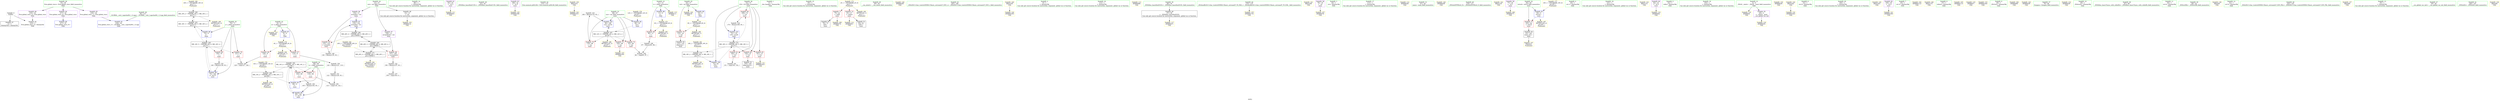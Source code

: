 digraph "SVFG" {
	label="SVFG";

	Node0x558b2be58e60 [shape=record,color=grey,label="{NodeID: 0\nNullPtr}"];
	Node0x558b2be58e60 -> Node0x558b2be6f630[style=solid];
	Node0x558b2be58e60 -> Node0x558b2be72cf0[style=solid];
	Node0x558b2be7ffc0 [shape=record,color=yellow,style=double,label="{NodeID: 180\n16V_1 = ENCHI(MR_16V_0)\npts\{71 \}\nFun[main]}"];
	Node0x558b2be7ffc0 -> Node0x558b2be7db60[style=dashed];
	Node0x558b2be6f7d0 [shape=record,color=blue,label="{NodeID: 97\n134\<--136\narrayidx\<--inc\nmain\n}"];
	Node0x558b2be6f7d0 -> Node0x558b2be7cc60[style=dashed];
	Node0x558b2be6d810 [shape=record,color=green,label="{NodeID: 14\n86\<--1\n\<--dummyObj\nCan only get source location for instruction, argument, global var or function.}"];
	Node0x558b2be744c0 [shape=record,color=yellow,style=double,label="{NodeID: 111\nAPARM(83)\nCS[]}"];
	Node0x558b2be6e420 [shape=record,color=green,label="{NodeID: 28\n43\<--44\n_ZNSt8ios_base4InitC1Ev\<--_ZNSt8ios_base4InitC1Ev_field_insensitive\n}"];
	Node0x558b2be75020 [shape=record,color=yellow,style=double,label="{NodeID: 125\nAPARM(108)\nCS[]}"];
	Node0x558b2be6f130 [shape=record,color=green,label="{NodeID: 42\n114\<--115\nllvm.memset.p0i8.i64\<--llvm.memset.p0i8.i64_field_insensitive\n}"];
	Node0x558b2be75ac0 [shape=record,color=yellow,style=double,label="{NodeID: 139\nARet(101)\nCS[]}"];
	Node0x558b2be75ac0 -> Node0x558b2be74db0[style=solid];
	Node0x558b2be70e30 [shape=record,color=purple,label="{NodeID: 56\n134\<--13\narrayidx\<--cnt\nmain\n}"];
	Node0x558b2be70e30 -> Node0x558b2be72650[style=solid];
	Node0x558b2be70e30 -> Node0x558b2be6f7d0[style=solid];
	Node0x558b2be76fb0 [shape=record,color=grey,label="{NodeID: 153\n180 = Binary(179, 93, )\n}"];
	Node0x558b2be76fb0 -> Node0x558b2be6fbe0[style=solid];
	Node0x558b2be71a20 [shape=record,color=red,label="{NodeID: 70\n132\<--16\n\<--val\nmain\n}"];
	Node0x558b2be71a20 -> Node0x558b2be70af0[style=solid];
	Node0x558b2be7d160 [shape=record,color=black,label="{NodeID: 167\nMR_12V_3 = PHI(MR_12V_4, MR_12V_2, )\npts\{67 \}\n}"];
	Node0x558b2be7d160 -> Node0x558b2be71d60[style=dashed];
	Node0x558b2be7d160 -> Node0x558b2be71e30[style=dashed];
	Node0x558b2be7d160 -> Node0x558b2be71f00[style=dashed];
	Node0x558b2be7d160 -> Node0x558b2be6fbe0[style=dashed];
	Node0x558b2be7d160 -> Node0x558b2be81100[style=dashed];
	Node0x558b2be72580 [shape=record,color=red,label="{NodeID: 84\n169\<--72\n\<--i19\nmain\n}"];
	Node0x558b2be72580 -> Node0x558b2be77130[style=solid];
	Node0x558b2be59670 [shape=record,color=green,label="{NodeID: 1\n7\<--1\n__dso_handle\<--dummyObj\nGlob }"];
	Node0x558b2be800a0 [shape=record,color=yellow,style=double,label="{NodeID: 181\n18V_1 = ENCHI(MR_18V_0)\npts\{73 \}\nFun[main]}"];
	Node0x558b2be800a0 -> Node0x558b2be7e060[style=dashed];
	Node0x558b2be6f8a0 [shape=record,color=blue,label="{NodeID: 98\n70\<--140\nj\<--inc15\nmain\n}"];
	Node0x558b2be6f8a0 -> Node0x558b2be7c760[style=dashed];
	Node0x558b2be6d8a0 [shape=record,color=green,label="{NodeID: 15\n93\<--1\n\<--dummyObj\nCan only get source location for instruction, argument, global var or function.}"];
	Node0x558b2be74590 [shape=record,color=yellow,style=double,label="{NodeID: 112\nAPARM(81)\nCS[]}"];
	Node0x558b2be6e520 [shape=record,color=green,label="{NodeID: 29\n49\<--50\n__cxa_atexit\<--__cxa_atexit_field_insensitive\n}"];
	Node0x558b2be750f0 [shape=record,color=yellow,style=double,label="{NodeID: 126\nAPARM(28)\nCS[]}"];
	Node0x558b2be6f230 [shape=record,color=green,label="{NodeID: 43\n165\<--166\n_ZStlsISt11char_traitsIcEERSt13basic_ostreamIcT_ES5_c\<--_ZStlsISt11char_traitsIcEERSt13basic_ostreamIcT_ES5_c_field_insensitive\n}"];
	Node0x558b2be75b50 [shape=record,color=yellow,style=double,label="{NodeID: 140\nARet(105)\nCS[]}"];
	Node0x558b2be75b50 -> Node0x558b2be74f50[style=solid];
	Node0x558b2be70f00 [shape=record,color=purple,label="{NodeID: 57\n156\<--13\narrayidx24\<--cnt\nmain\n}"];
	Node0x558b2be70f00 -> Node0x558b2be72720[style=solid];
	Node0x558b2be77130 [shape=record,color=grey,label="{NodeID: 154\n170 = Binary(169, 93, )\n}"];
	Node0x558b2be77130 -> Node0x558b2be6fb10[style=solid];
	Node0x558b2be71af0 [shape=record,color=red,label="{NodeID: 71\n75\<--22\n\<--stdin\nmain\n}"];
	Node0x558b2be71af0 -> Node0x558b2be70950[style=solid];
	Node0x558b2be71af0 -> Node0x558b2be74320[style=solid];
	Node0x558b2be7d660 [shape=record,color=black,label="{NodeID: 168\nMR_14V_2 = PHI(MR_14V_4, MR_14V_1, )\npts\{69 \}\n}"];
	Node0x558b2be7d660 -> Node0x558b2be72f90[style=dashed];
	Node0x558b2be7d660 -> Node0x558b2be811e0[style=dashed];
	Node0x558b2be72650 [shape=record,color=red,label="{NodeID: 85\n135\<--134\n\<--arrayidx\nmain\n}"];
	Node0x558b2be72650 -> Node0x558b2be702a0[style=solid];
	Node0x558b2be57f70 [shape=record,color=green,label="{NodeID: 2\n9\<--1\n\<--dummyObj\nCan only get source location for instruction, argument, global var or function.}"];
	Node0x558b2be80180 [shape=record,color=yellow,style=double,label="{NodeID: 182\n20V_1 = ENCHI(MR_20V_0)\npts\{150000 \}\nFun[main]}"];
	Node0x558b2be80180 -> Node0x558b2be7e560[style=dashed];
	Node0x558b2be6f970 [shape=record,color=blue,label="{NodeID: 99\n68\<--145\ni\<--inc17\nmain\n}"];
	Node0x558b2be6f970 -> Node0x558b2be7b860[style=dashed];
	Node0x558b2be6d930 [shape=record,color=green,label="{NodeID: 16\n112\<--1\n\<--dummyObj\nCan only get source location for instruction, argument, global var or function.}"];
	Node0x558b2be74660 [shape=record,color=yellow,style=double,label="{NodeID: 113\nAPARM(86)\nCS[]}"];
	Node0x558b2be6e620 [shape=record,color=green,label="{NodeID: 30\n48\<--54\n_ZNSt8ios_base4InitD1Ev\<--_ZNSt8ios_base4InitD1Ev_field_insensitive\n}"];
	Node0x558b2be6e620 -> Node0x558b2be70850[style=solid];
	Node0x558b2be751c0 [shape=record,color=yellow,style=double,label="{NodeID: 127\nAPARM(8)\nCS[]}"];
	Node0x558b2be6f330 [shape=record,color=green,label="{NodeID: 44\n174\<--175\n_ZSt4endlIcSt11char_traitsIcEERSt13basic_ostreamIT_T0_ES6_\<--_ZSt4endlIcSt11char_traitsIcEERSt13basic_ostreamIT_T0_ES6__field_insensitive\n}"];
	Node0x558b2be6f330 -> Node0x558b2be75840[style=solid];
	Node0x558b2be75be0 [shape=record,color=yellow,style=double,label="{NodeID: 141\nARet(109)\nCS[]}"];
	Node0x558b2be70fd0 [shape=record,color=purple,label="{NodeID: 58\n76\<--18\n\<--.str\nmain\n}"];
	Node0x558b2be70fd0 -> Node0x558b2be74180[style=solid];
	Node0x558b2be772b0 [shape=record,color=grey,label="{NodeID: 155\n140 = Binary(139, 93, )\n}"];
	Node0x558b2be772b0 -> Node0x558b2be6f8a0[style=solid];
	Node0x558b2be71bc0 [shape=record,color=red,label="{NodeID: 72\n81\<--27\n\<--stdout\nmain\n}"];
	Node0x558b2be71bc0 -> Node0x558b2be70a20[style=solid];
	Node0x558b2be71bc0 -> Node0x558b2be74590[style=solid];
	Node0x558b2be7db60 [shape=record,color=black,label="{NodeID: 169\nMR_16V_2 = PHI(MR_16V_3, MR_16V_1, )\npts\{71 \}\n}"];
	Node0x558b2be7db60 -> Node0x558b2be7bd60[style=dashed];
	Node0x558b2be7db60 -> Node0x558b2be812c0[style=dashed];
	Node0x558b2be72720 [shape=record,color=red,label="{NodeID: 86\n157\<--156\n\<--arrayidx24\nmain\n}"];
	Node0x558b2be72720 -> Node0x558b2be76e30[style=solid];
	Node0x558b2be6d290 [shape=record,color=green,label="{NodeID: 3\n18\<--1\n.str\<--dummyObj\nGlob }"];
	Node0x558b2be80260 [shape=record,color=yellow,style=double,label="{NodeID: 183\nRETMU(2V_1)\npts\{1 \}\nFun[main]}"];
	Node0x558b2be6fa40 [shape=record,color=blue,label="{NodeID: 100\n72\<--93\ni19\<--\nmain\n}"];
	Node0x558b2be6fa40 -> Node0x558b2be7ea60[style=dashed];
	Node0x558b2be6d9c0 [shape=record,color=green,label="{NodeID: 17\n113\<--1\n\<--dummyObj\nCan only get source location for instruction, argument, global var or function.}"];
	Node0x558b2be74730 [shape=record,color=yellow,style=double,label="{NodeID: 114\nAPARM(28)\nCS[]}"];
	Node0x558b2be6e720 [shape=record,color=green,label="{NodeID: 31\n61\<--62\nmain\<--main_field_insensitive\n}"];
	Node0x558b2be75290 [shape=record,color=yellow,style=double,label="{NodeID: 128\nAPARM(28)\nCS[]}"];
	Node0x558b2be6f430 [shape=record,color=green,label="{NodeID: 45\n176\<--177\n_ZNSolsEPFRSoS_E\<--_ZNSolsEPFRSoS_E_field_insensitive\n}"];
	Node0x558b2be75c70 [shape=record,color=yellow,style=double,label="{NodeID: 142\nARet(110)\nCS[]}"];
	Node0x558b2be710a0 [shape=record,color=purple,label="{NodeID: 59\n77\<--20\n\<--.str.1\nmain\n}"];
	Node0x558b2be710a0 -> Node0x558b2be74250[style=solid];
	Node0x558b2be77430 [shape=record,color=grey,label="{NodeID: 156\n145 = Binary(144, 93, )\n}"];
	Node0x558b2be77430 -> Node0x558b2be6f970[style=solid];
	Node0x558b2be71c90 [shape=record,color=red,label="{NodeID: 73\n183\<--64\n\<--retval\nmain\n}"];
	Node0x558b2be71c90 -> Node0x558b2be70c90[style=solid];
	Node0x558b2be7e060 [shape=record,color=black,label="{NodeID: 170\nMR_18V_2 = PHI(MR_18V_4, MR_18V_1, )\npts\{73 \}\n}"];
	Node0x558b2be7e060 -> Node0x558b2be6fa40[style=dashed];
	Node0x558b2be7e060 -> Node0x558b2be813a0[style=dashed];
	Node0x558b2be727f0 [shape=record,color=blue,label="{NodeID: 87\n8\<--9\nn\<--\nGlob }"];
	Node0x558b2be727f0 -> Node0x558b2be7fa80[style=dashed];
	Node0x558b2be59b70 [shape=record,color=green,label="{NodeID: 4\n20\<--1\n.str.1\<--dummyObj\nGlob }"];
	Node0x558b2be80d80 [shape=record,color=yellow,style=double,label="{NodeID: 184\nRETMU(4V_1)\npts\{10 \}\nFun[main]}"];
	Node0x558b2be6fb10 [shape=record,color=blue,label="{NodeID: 101\n72\<--170\ni19\<--inc28\nmain\n}"];
	Node0x558b2be6fb10 -> Node0x558b2be7ea60[style=dashed];
	Node0x558b2be6da50 [shape=record,color=green,label="{NodeID: 18\n121\<--1\n\<--dummyObj\nCan only get source location for instruction, argument, global var or function.}"];
	Node0x558b2be74800 [shape=record,color=yellow,style=double,label="{NodeID: 115\nAPARM(11)\nCS[]}"];
	Node0x558b2be6e820 [shape=record,color=green,label="{NodeID: 32\n64\<--65\nretval\<--retval_field_insensitive\nmain\n}"];
	Node0x558b2be6e820 -> Node0x558b2be71c90[style=solid];
	Node0x558b2be6e820 -> Node0x558b2be72df0[style=solid];
	Node0x558b2be75360 [shape=record,color=yellow,style=double,label="{NodeID: 129\nAPARM(16)\nCS[]}"];
	Node0x558b2be6f530 [shape=record,color=green,label="{NodeID: 46\n36\<--213\n_GLOBAL__sub_I_ngochai94_1_0.cpp\<--_GLOBAL__sub_I_ngochai94_1_0.cpp_field_insensitive\n}"];
	Node0x558b2be6f530 -> Node0x558b2be72bf0[style=solid];
	Node0x558b2be75d00 [shape=record,color=yellow,style=double,label="{NodeID: 143\nARet(131)\nCS[]}"];
	Node0x558b2be71170 [shape=record,color=purple,label="{NodeID: 60\n82\<--23\n\<--.str.2\nmain\n}"];
	Node0x558b2be71170 -> Node0x558b2be743f0[style=solid];
	Node0x558b2be775b0 [shape=record,color=grey,label="{NodeID: 157\n159 = cmp(158, 9, )\n}"];
	Node0x558b2be71d60 [shape=record,color=red,label="{NodeID: 74\n95\<--66\n\<--cas\nmain\n}"];
	Node0x558b2be71d60 -> Node0x558b2be77730[style=solid];
	Node0x558b2be7e560 [shape=record,color=black,label="{NodeID: 171\nMR_20V_2 = PHI(MR_20V_3, MR_20V_1, )\npts\{150000 \}\n}"];
	Node0x558b2be7e560 -> Node0x558b2be7c260[style=dashed];
	Node0x558b2be7e560 -> Node0x558b2be73060[style=dashed];
	Node0x558b2be728f0 [shape=record,color=blue,label="{NodeID: 88\n11\<--9\nt\<--\nGlob }"];
	Node0x558b2be728f0 -> Node0x558b2be7fb60[style=dashed];
	Node0x558b2be59100 [shape=record,color=green,label="{NodeID: 5\n22\<--1\nstdin\<--dummyObj\nGlob }"];
	Node0x558b2be80e60 [shape=record,color=yellow,style=double,label="{NodeID: 185\nRETMU(6V_1)\npts\{12 \}\nFun[main]}"];
	Node0x558b2be6fbe0 [shape=record,color=blue,label="{NodeID: 102\n66\<--180\ncas\<--inc32\nmain\n}"];
	Node0x558b2be6fbe0 -> Node0x558b2be7d160[style=dashed];
	Node0x558b2be6db20 [shape=record,color=green,label="{NodeID: 19\n152\<--1\n\<--dummyObj\nCan only get source location for instruction, argument, global var or function.}"];
	Node0x558b2be748d0 [shape=record,color=yellow,style=double,label="{NodeID: 116\nAPARM(4)\nCS[]}"];
	Node0x558b2be6e8f0 [shape=record,color=green,label="{NodeID: 33\n66\<--67\ncas\<--cas_field_insensitive\nmain\n}"];
	Node0x558b2be6e8f0 -> Node0x558b2be71d60[style=solid];
	Node0x558b2be6e8f0 -> Node0x558b2be71e30[style=solid];
	Node0x558b2be6e8f0 -> Node0x558b2be71f00[style=solid];
	Node0x558b2be6e8f0 -> Node0x558b2be72ec0[style=solid];
	Node0x558b2be6e8f0 -> Node0x558b2be6fbe0[style=solid];
	Node0x558b2be75430 [shape=record,color=yellow,style=double,label="{NodeID: 130\nAPARM(29)\nCS[]}"];
	Node0x558b2be6f630 [shape=record,color=black,label="{NodeID: 47\n2\<--3\ndummyVal\<--dummyVal\n}"];
	Node0x558b2be75d90 [shape=record,color=yellow,style=double,label="{NodeID: 144\nARet(162)\nCS[]}"];
	Node0x558b2be75d90 -> Node0x558b2be755d0[style=solid];
	Node0x558b2be71240 [shape=record,color=purple,label="{NodeID: 61\n83\<--25\n\<--.str.3\nmain\n}"];
	Node0x558b2be71240 -> Node0x558b2be744c0[style=solid];
	Node0x558b2be77730 [shape=record,color=grey,label="{NodeID: 158\n98 = cmp(95, 97, )\n}"];
	Node0x558b2be71e30 [shape=record,color=red,label="{NodeID: 75\n104\<--66\n\<--cas\nmain\n}"];
	Node0x558b2be71e30 -> Node0x558b2be74e80[style=solid];
	Node0x558b2be7ea60 [shape=record,color=black,label="{NodeID: 172\nMR_18V_4 = PHI(MR_18V_5, MR_18V_3, )\npts\{73 \}\n}"];
	Node0x558b2be7ea60 -> Node0x558b2be72310[style=dashed];
	Node0x558b2be7ea60 -> Node0x558b2be723e0[style=dashed];
	Node0x558b2be7ea60 -> Node0x558b2be724b0[style=dashed];
	Node0x558b2be7ea60 -> Node0x558b2be72580[style=dashed];
	Node0x558b2be7ea60 -> Node0x558b2be6fb10[style=dashed];
	Node0x558b2be7ea60 -> Node0x558b2be7e060[style=dashed];
	Node0x558b2be729f0 [shape=record,color=blue,label="{NodeID: 89\n16\<--9\nval\<--\nGlob }"];
	Node0x558b2be729f0 -> Node0x558b2be7fc40[style=dashed];
	Node0x558b2be59190 [shape=record,color=green,label="{NodeID: 6\n23\<--1\n.str.2\<--dummyObj\nGlob }"];
	Node0x558b2be80f40 [shape=record,color=yellow,style=double,label="{NodeID: 186\nRETMU(8V_1)\npts\{17 \}\nFun[main]}"];
	Node0x558b2be6fcb0 [shape=record,color=yellow,style=double,label="{NodeID: 103\nAPARM(14)\nCS[]}"];
	Node0x558b2be6dc20 [shape=record,color=green,label="{NodeID: 20\n164\<--1\n\<--dummyObj\nCan only get source location for instruction, argument, global var or function.}"];
	Node0x558b2be749a0 [shape=record,color=yellow,style=double,label="{NodeID: 117\nAPARM(47)\nCS[]}"];
	Node0x558b2be6e9c0 [shape=record,color=green,label="{NodeID: 34\n68\<--69\ni\<--i_field_insensitive\nmain\n}"];
	Node0x558b2be6e9c0 -> Node0x558b2be71fd0[style=solid];
	Node0x558b2be6e9c0 -> Node0x558b2be720a0[style=solid];
	Node0x558b2be6e9c0 -> Node0x558b2be72f90[style=solid];
	Node0x558b2be6e9c0 -> Node0x558b2be6f970[style=solid];
	Node0x558b2be75500 [shape=record,color=yellow,style=double,label="{NodeID: 131\nAPARM(161)\nCS[]}"];
	Node0x558b2be70750 [shape=record,color=black,label="{NodeID: 48\n14\<--13\n\<--cnt\nCan only get source location for instruction, argument, global var or function.}"];
	Node0x558b2be70750 -> Node0x558b2be6fcb0[style=solid];
	Node0x558b2be6ff40 [shape=record,color=yellow,style=double,label="{NodeID: 145\nARet(163)\nCS[]}"];
	Node0x558b2be71310 [shape=record,color=purple,label="{NodeID: 62\n100\<--30\n\<--.str.4\nmain\n}"];
	Node0x558b2be71310 -> Node0x558b2be74ce0[style=solid];
	Node0x558b2be778b0 [shape=record,color=grey,label="{NodeID: 159\n123 = cmp(118, 122, )\n}"];
	Node0x558b2be71f00 [shape=record,color=red,label="{NodeID: 76\n179\<--66\n\<--cas\nmain\n}"];
	Node0x558b2be71f00 -> Node0x558b2be76fb0[style=solid];
	Node0x558b2be7ef60 [shape=record,color=yellow,style=double,label="{NodeID: 173\n2V_1 = ENCHI(MR_2V_0)\npts\{1 \}\nFun[main]}"];
	Node0x558b2be7ef60 -> Node0x558b2be71af0[style=dashed];
	Node0x558b2be7ef60 -> Node0x558b2be71bc0[style=dashed];
	Node0x558b2be7ef60 -> Node0x558b2be80260[style=dashed];
	Node0x558b2be72af0 [shape=record,color=blue,label="{NodeID: 90\n217\<--35\nllvm.global_ctors_0\<--\nGlob }"];
	Node0x558b2be592b0 [shape=record,color=green,label="{NodeID: 7\n25\<--1\n.str.3\<--dummyObj\nGlob }"];
	Node0x558b2be81020 [shape=record,color=yellow,style=double,label="{NodeID: 187\nRETMU(10V_2)\npts\{65 \}\nFun[main]}"];
	Node0x558b2be6fd80 [shape=record,color=yellow,style=double,label="{NodeID: 104\nAPARM(112)\nCS[]}"];
	Node0x558b2be6dd20 [shape=record,color=green,label="{NodeID: 21\n4\<--6\n_ZStL8__ioinit\<--_ZStL8__ioinit_field_insensitive\nGlob }"];
	Node0x558b2be6dd20 -> Node0x558b2be70d60[style=solid];
	Node0x558b2be6dd20 -> Node0x558b2be748d0[style=solid];
	Node0x558b2be74a70 [shape=record,color=yellow,style=double,label="{NodeID: 118\nAPARM(45)\nCS[]}"];
	Node0x558b2be6ea90 [shape=record,color=green,label="{NodeID: 35\n70\<--71\nj\<--j_field_insensitive\nmain\n}"];
	Node0x558b2be6ea90 -> Node0x558b2be72170[style=solid];
	Node0x558b2be6ea90 -> Node0x558b2be72240[style=solid];
	Node0x558b2be6ea90 -> Node0x558b2be6f700[style=solid];
	Node0x558b2be6ea90 -> Node0x558b2be6f8a0[style=solid];
	Node0x558b2be755d0 [shape=record,color=yellow,style=double,label="{NodeID: 132\nAPARM(162)\nCS[]}"];
	Node0x558b2be70850 [shape=record,color=black,label="{NodeID: 49\n47\<--48\n\<--_ZNSt8ios_base4InitD1Ev\nCan only get source location for instruction, argument, global var or function.}"];
	Node0x558b2be70850 -> Node0x558b2be749a0[style=solid];
	Node0x558b2be6ffd0 [shape=record,color=yellow,style=double,label="{NodeID: 146\nARet(173)\nCS[]}"];
	Node0x558b2be713e0 [shape=record,color=purple,label="{NodeID: 63\n108\<--32\n\<--.str.5\nmain\n}"];
	Node0x558b2be713e0 -> Node0x558b2be75020[style=solid];
	Node0x558b2be77a30 [shape=record,color=grey,label="{NodeID: 160\n129 = cmp(127, 128, )\n}"];
	Node0x558b2be71fd0 [shape=record,color=red,label="{NodeID: 77\n118\<--68\n\<--i\nmain\n}"];
	Node0x558b2be71fd0 -> Node0x558b2be778b0[style=solid];
	Node0x558b2be7fa80 [shape=record,color=yellow,style=double,label="{NodeID: 174\n4V_1 = ENCHI(MR_4V_0)\npts\{10 \}\nFun[main]}"];
	Node0x558b2be7fa80 -> Node0x558b2be717b0[style=dashed];
	Node0x558b2be7fa80 -> Node0x558b2be71880[style=dashed];
	Node0x558b2be7fa80 -> Node0x558b2be80d80[style=dashed];
	Node0x558b2be72bf0 [shape=record,color=blue,label="{NodeID: 91\n218\<--36\nllvm.global_ctors_1\<--_GLOBAL__sub_I_ngochai94_1_0.cpp\nGlob }"];
	Node0x558b2be59340 [shape=record,color=green,label="{NodeID: 8\n27\<--1\nstdout\<--dummyObj\nGlob }"];
	Node0x558b2be81100 [shape=record,color=yellow,style=double,label="{NodeID: 188\nRETMU(12V_3)\npts\{67 \}\nFun[main]}"];
	Node0x558b2be6fe50 [shape=record,color=yellow,style=double,label="{NodeID: 105\nAPARM(113)\nCS[]}"];
	Node0x558b2be6de20 [shape=record,color=green,label="{NodeID: 22\n8\<--10\nn\<--n_field_insensitive\nGlob }"];
	Node0x558b2be6de20 -> Node0x558b2be717b0[style=solid];
	Node0x558b2be6de20 -> Node0x558b2be71880[style=solid];
	Node0x558b2be6de20 -> Node0x558b2be727f0[style=solid];
	Node0x558b2be6de20 -> Node0x558b2be751c0[style=solid];
	Node0x558b2be74b40 [shape=record,color=yellow,style=double,label="{NodeID: 119\nAPARM(7)\nCS[]}"];
	Node0x558b2be6eb60 [shape=record,color=green,label="{NodeID: 36\n72\<--73\ni19\<--i19_field_insensitive\nmain\n}"];
	Node0x558b2be6eb60 -> Node0x558b2be72310[style=solid];
	Node0x558b2be6eb60 -> Node0x558b2be723e0[style=solid];
	Node0x558b2be6eb60 -> Node0x558b2be724b0[style=solid];
	Node0x558b2be6eb60 -> Node0x558b2be72580[style=solid];
	Node0x558b2be6eb60 -> Node0x558b2be6fa40[style=solid];
	Node0x558b2be6eb60 -> Node0x558b2be6fb10[style=solid];
	Node0x558b2be756a0 [shape=record,color=yellow,style=double,label="{NodeID: 133\nAPARM(164)\nCS[]}"];
	Node0x558b2be70950 [shape=record,color=black,label="{NodeID: 50\n78\<--75\ncall\<--\nmain\n}"];
	Node0x558b2be70060 [shape=record,color=yellow,style=double,label="{NodeID: 147\nFRet(63)\nFun[main]}"];
	Node0x558b2be714b0 [shape=record,color=purple,label="{NodeID: 64\n217\<--34\nllvm.global_ctors_0\<--llvm.global_ctors\nGlob }"];
	Node0x558b2be714b0 -> Node0x558b2be72af0[style=solid];
	Node0x558b2be77bb0 [shape=record,color=grey,label="{NodeID: 161\n151 = cmp(150, 152, )\n}"];
	Node0x558b2be720a0 [shape=record,color=red,label="{NodeID: 78\n144\<--68\n\<--i\nmain\n}"];
	Node0x558b2be720a0 -> Node0x558b2be77430[style=solid];
	Node0x558b2be7fb60 [shape=record,color=yellow,style=double,label="{NodeID: 175\n6V_1 = ENCHI(MR_6V_0)\npts\{12 \}\nFun[main]}"];
	Node0x558b2be7fb60 -> Node0x558b2be71950[style=dashed];
	Node0x558b2be7fb60 -> Node0x558b2be80e60[style=dashed];
	Node0x558b2be72cf0 [shape=record,color=blue, style = dotted,label="{NodeID: 92\n219\<--3\nllvm.global_ctors_2\<--dummyVal\nGlob }"];
	Node0x558b2be5a500 [shape=record,color=green,label="{NodeID: 9\n28\<--1\n_ZSt3cin\<--dummyObj\nGlob }"];
	Node0x558b2be811e0 [shape=record,color=yellow,style=double,label="{NodeID: 189\nRETMU(14V_2)\npts\{69 \}\nFun[main]}"];
	Node0x558b2be740b0 [shape=record,color=yellow,style=double,label="{NodeID: 106\nAPARM(86)\nCS[]}"];
	Node0x558b2be6df20 [shape=record,color=green,label="{NodeID: 23\n11\<--12\nt\<--t_field_insensitive\nGlob }"];
	Node0x558b2be6df20 -> Node0x558b2be71950[style=solid];
	Node0x558b2be6df20 -> Node0x558b2be728f0[style=solid];
	Node0x558b2be6df20 -> Node0x558b2be74800[style=solid];
	Node0x558b2be74c10 [shape=record,color=yellow,style=double,label="{NodeID: 120\nAPARM(29)\nCS[]}"];
	Node0x558b2be6ec30 [shape=record,color=green,label="{NodeID: 37\n79\<--80\nfreopen\<--freopen_field_insensitive\n}"];
	Node0x558b2be75770 [shape=record,color=yellow,style=double,label="{NodeID: 134\nAPARM(29)\nCS[]}"];
	Node0x558b2be70a20 [shape=record,color=black,label="{NodeID: 51\n84\<--81\ncall1\<--\nmain\n}"];
	Node0x558b2be70120 [shape=record,color=grey,label="{NodeID: 148\n97 = Binary(93, 96, )\n}"];
	Node0x558b2be70120 -> Node0x558b2be77730[style=solid];
	Node0x558b2be715b0 [shape=record,color=purple,label="{NodeID: 65\n218\<--34\nllvm.global_ctors_1\<--llvm.global_ctors\nGlob }"];
	Node0x558b2be715b0 -> Node0x558b2be72bf0[style=solid];
	Node0x558b2be7b860 [shape=record,color=black,label="{NodeID: 162\nMR_14V_4 = PHI(MR_14V_5, MR_14V_3, )\npts\{69 \}\n}"];
	Node0x558b2be7b860 -> Node0x558b2be71fd0[style=dashed];
	Node0x558b2be7b860 -> Node0x558b2be720a0[style=dashed];
	Node0x558b2be7b860 -> Node0x558b2be6f970[style=dashed];
	Node0x558b2be7b860 -> Node0x558b2be7d660[style=dashed];
	Node0x558b2be72170 [shape=record,color=red,label="{NodeID: 79\n127\<--70\n\<--j\nmain\n}"];
	Node0x558b2be72170 -> Node0x558b2be77a30[style=solid];
	Node0x558b2be7fc40 [shape=record,color=yellow,style=double,label="{NodeID: 176\n8V_1 = ENCHI(MR_8V_0)\npts\{17 \}\nFun[main]}"];
	Node0x558b2be7fc40 -> Node0x558b2be71a20[style=dashed];
	Node0x558b2be7fc40 -> Node0x558b2be80f40[style=dashed];
	Node0x558b2be72df0 [shape=record,color=blue,label="{NodeID: 93\n64\<--9\nretval\<--\nmain\n}"];
	Node0x558b2be72df0 -> Node0x558b2be71c90[style=dashed];
	Node0x558b2be72df0 -> Node0x558b2be81020[style=dashed];
	Node0x558b2be5a5d0 [shape=record,color=green,label="{NodeID: 10\n29\<--1\n_ZSt4cout\<--dummyObj\nGlob }"];
	Node0x558b2be812c0 [shape=record,color=yellow,style=double,label="{NodeID: 190\nRETMU(16V_2)\npts\{71 \}\nFun[main]}"];
	Node0x558b2be74180 [shape=record,color=yellow,style=double,label="{NodeID: 107\nAPARM(76)\nCS[]}"];
	Node0x558b2be6e020 [shape=record,color=green,label="{NodeID: 24\n13\<--15\ncnt\<--cnt_field_insensitive\nGlob }"];
	Node0x558b2be6e020 -> Node0x558b2be70750[style=solid];
	Node0x558b2be6e020 -> Node0x558b2be70e30[style=solid];
	Node0x558b2be6e020 -> Node0x558b2be70f00[style=solid];
	Node0x558b2be74ce0 [shape=record,color=yellow,style=double,label="{NodeID: 121\nAPARM(100)\nCS[]}"];
	Node0x558b2be6ed30 [shape=record,color=green,label="{NodeID: 38\n87\<--88\n_ZNSt8ios_base15sync_with_stdioEb\<--_ZNSt8ios_base15sync_with_stdioEb_field_insensitive\n}"];
	Node0x558b2be75840 [shape=record,color=yellow,style=double,label="{NodeID: 135\nAPARM(174)\nCS[]}"];
	Node0x558b2be70af0 [shape=record,color=black,label="{NodeID: 52\n133\<--132\nidxprom\<--\nmain\n}"];
	Node0x558b2be702a0 [shape=record,color=grey,label="{NodeID: 149\n136 = Binary(135, 93, )\n}"];
	Node0x558b2be702a0 -> Node0x558b2be6f7d0[style=solid];
	Node0x558b2be716b0 [shape=record,color=purple,label="{NodeID: 66\n219\<--34\nllvm.global_ctors_2\<--llvm.global_ctors\nGlob }"];
	Node0x558b2be716b0 -> Node0x558b2be72cf0[style=solid];
	Node0x558b2be7bd60 [shape=record,color=black,label="{NodeID: 163\nMR_16V_3 = PHI(MR_16V_5, MR_16V_2, )\npts\{71 \}\n}"];
	Node0x558b2be7bd60 -> Node0x558b2be6f700[style=dashed];
	Node0x558b2be7bd60 -> Node0x558b2be7db60[style=dashed];
	Node0x558b2be72240 [shape=record,color=red,label="{NodeID: 80\n139\<--70\n\<--j\nmain\n}"];
	Node0x558b2be72240 -> Node0x558b2be772b0[style=solid];
	Node0x558b2be7fd20 [shape=record,color=yellow,style=double,label="{NodeID: 177\n10V_1 = ENCHI(MR_10V_0)\npts\{65 \}\nFun[main]}"];
	Node0x558b2be7fd20 -> Node0x558b2be72df0[style=dashed];
	Node0x558b2be72ec0 [shape=record,color=blue,label="{NodeID: 94\n66\<--93\ncas\<--\nmain\n}"];
	Node0x558b2be72ec0 -> Node0x558b2be7d160[style=dashed];
	Node0x558b2be5a6a0 [shape=record,color=green,label="{NodeID: 11\n30\<--1\n.str.4\<--dummyObj\nGlob }"];
	Node0x558b2be813a0 [shape=record,color=yellow,style=double,label="{NodeID: 191\nRETMU(18V_2)\npts\{73 \}\nFun[main]}"];
	Node0x558b2be74250 [shape=record,color=yellow,style=double,label="{NodeID: 108\nAPARM(77)\nCS[]}"];
	Node0x558b2be6e120 [shape=record,color=green,label="{NodeID: 25\n16\<--17\nval\<--val_field_insensitive\nGlob }"];
	Node0x558b2be6e120 -> Node0x558b2be71a20[style=solid];
	Node0x558b2be6e120 -> Node0x558b2be729f0[style=solid];
	Node0x558b2be6e120 -> Node0x558b2be75360[style=solid];
	Node0x558b2be74db0 [shape=record,color=yellow,style=double,label="{NodeID: 122\nAPARM(101)\nCS[]}"];
	Node0x558b2be6ee30 [shape=record,color=green,label="{NodeID: 39\n90\<--91\n_ZNSirsERi\<--_ZNSirsERi_field_insensitive\n}"];
	Node0x558b2be75910 [shape=record,color=yellow,style=double,label="{NodeID: 136\nARet(85)\nCS[]}"];
	Node0x558b2be70bc0 [shape=record,color=black,label="{NodeID: 53\n155\<--154\nidxprom23\<--\nmain\n}"];
	Node0x558b2be70420 [shape=record,color=grey,label="{NodeID: 150\n120 = Binary(121, 119, )\n}"];
	Node0x558b2be70420 -> Node0x558b2be705a0[style=solid];
	Node0x558b2be717b0 [shape=record,color=red,label="{NodeID: 67\n119\<--8\n\<--n\nmain\n}"];
	Node0x558b2be717b0 -> Node0x558b2be70420[style=solid];
	Node0x558b2be7c260 [shape=record,color=black,label="{NodeID: 164\nMR_20V_3 = PHI(MR_20V_4, MR_20V_2, )\npts\{150000 \}\n}"];
	Node0x558b2be7c260 -> Node0x558b2be72720[style=dashed];
	Node0x558b2be7c260 -> Node0x558b2be7cc60[style=dashed];
	Node0x558b2be7c260 -> Node0x558b2be7e560[style=dashed];
	Node0x558b2be72310 [shape=record,color=red,label="{NodeID: 81\n150\<--72\n\<--i19\nmain\n}"];
	Node0x558b2be72310 -> Node0x558b2be77bb0[style=solid];
	Node0x558b2be7fe00 [shape=record,color=yellow,style=double,label="{NodeID: 178\n12V_1 = ENCHI(MR_12V_0)\npts\{67 \}\nFun[main]}"];
	Node0x558b2be7fe00 -> Node0x558b2be72ec0[style=dashed];
	Node0x558b2be72f90 [shape=record,color=blue,label="{NodeID: 95\n68\<--9\ni\<--\nmain\n}"];
	Node0x558b2be72f90 -> Node0x558b2be7b860[style=dashed];
	Node0x558b2be6d6f0 [shape=record,color=green,label="{NodeID: 12\n32\<--1\n.str.5\<--dummyObj\nGlob }"];
	Node0x558b2be73060 [shape=record,color=yellow,style=double,label="{NodeID: 192\nRETMU(20V_2)\npts\{150000 \}\nFun[main]}"];
	Node0x558b2be74320 [shape=record,color=yellow,style=double,label="{NodeID: 109\nAPARM(75)\nCS[]}"];
	Node0x558b2be6e220 [shape=record,color=green,label="{NodeID: 26\n34\<--38\nllvm.global_ctors\<--llvm.global_ctors_field_insensitive\nGlob }"];
	Node0x558b2be6e220 -> Node0x558b2be714b0[style=solid];
	Node0x558b2be6e220 -> Node0x558b2be715b0[style=solid];
	Node0x558b2be6e220 -> Node0x558b2be716b0[style=solid];
	Node0x558b2be74e80 [shape=record,color=yellow,style=double,label="{NodeID: 123\nAPARM(104)\nCS[]}"];
	Node0x558b2be6ef30 [shape=record,color=green,label="{NodeID: 40\n102\<--103\n_ZStlsISt11char_traitsIcEERSt13basic_ostreamIcT_ES5_PKc\<--_ZStlsISt11char_traitsIcEERSt13basic_ostreamIcT_ES5_PKc_field_insensitive\n}"];
	Node0x558b2be759a0 [shape=record,color=yellow,style=double,label="{NodeID: 137\nARet(89)\nCS[]}"];
	Node0x558b2be70c90 [shape=record,color=black,label="{NodeID: 54\n63\<--183\nmain_ret\<--\nmain\n}"];
	Node0x558b2be70c90 -> Node0x558b2be70060[style=solid];
	Node0x558b2be705a0 [shape=record,color=grey,label="{NodeID: 151\n122 = Binary(120, 93, )\n}"];
	Node0x558b2be705a0 -> Node0x558b2be778b0[style=solid];
	Node0x558b2be71880 [shape=record,color=red,label="{NodeID: 68\n128\<--8\n\<--n\nmain\n}"];
	Node0x558b2be71880 -> Node0x558b2be77a30[style=solid];
	Node0x558b2be7c760 [shape=record,color=black,label="{NodeID: 165\nMR_16V_5 = PHI(MR_16V_6, MR_16V_4, )\npts\{71 \}\n}"];
	Node0x558b2be7c760 -> Node0x558b2be72170[style=dashed];
	Node0x558b2be7c760 -> Node0x558b2be72240[style=dashed];
	Node0x558b2be7c760 -> Node0x558b2be6f8a0[style=dashed];
	Node0x558b2be7c760 -> Node0x558b2be7bd60[style=dashed];
	Node0x558b2be723e0 [shape=record,color=red,label="{NodeID: 82\n154\<--72\n\<--i19\nmain\n}"];
	Node0x558b2be723e0 -> Node0x558b2be70bc0[style=solid];
	Node0x558b2be7fee0 [shape=record,color=yellow,style=double,label="{NodeID: 179\n14V_1 = ENCHI(MR_14V_0)\npts\{69 \}\nFun[main]}"];
	Node0x558b2be7fee0 -> Node0x558b2be7d660[style=dashed];
	Node0x558b2be6f700 [shape=record,color=blue,label="{NodeID: 96\n70\<--9\nj\<--\nmain\n}"];
	Node0x558b2be6f700 -> Node0x558b2be7c760[style=dashed];
	Node0x558b2be6d780 [shape=record,color=green,label="{NodeID: 13\n35\<--1\n\<--dummyObj\nCan only get source location for instruction, argument, global var or function.}"];
	Node0x558b2be743f0 [shape=record,color=yellow,style=double,label="{NodeID: 110\nAPARM(82)\nCS[]}"];
	Node0x558b2be6e320 [shape=record,color=green,label="{NodeID: 27\n39\<--40\n__cxx_global_var_init\<--__cxx_global_var_init_field_insensitive\n}"];
	Node0x558b2be74f50 [shape=record,color=yellow,style=double,label="{NodeID: 124\nAPARM(105)\nCS[]}"];
	Node0x558b2be6f030 [shape=record,color=green,label="{NodeID: 41\n106\<--107\n_ZNSolsEi\<--_ZNSolsEi_field_insensitive\n}"];
	Node0x558b2be75a30 [shape=record,color=yellow,style=double,label="{NodeID: 138\nARet(46)\nCS[]}"];
	Node0x558b2be70d60 [shape=record,color=purple,label="{NodeID: 55\n45\<--4\n\<--_ZStL8__ioinit\n__cxx_global_var_init\n}"];
	Node0x558b2be70d60 -> Node0x558b2be74a70[style=solid];
	Node0x558b2be76e30 [shape=record,color=grey,label="{NodeID: 152\n158 = Binary(157, 93, )\n}"];
	Node0x558b2be76e30 -> Node0x558b2be775b0[style=solid];
	Node0x558b2be71950 [shape=record,color=red,label="{NodeID: 69\n96\<--11\n\<--t\nmain\n}"];
	Node0x558b2be71950 -> Node0x558b2be70120[style=solid];
	Node0x558b2be7cc60 [shape=record,color=black,label="{NodeID: 166\nMR_20V_4 = PHI(MR_20V_5, MR_20V_3, )\npts\{150000 \}\n}"];
	Node0x558b2be7cc60 -> Node0x558b2be72650[style=dashed];
	Node0x558b2be7cc60 -> Node0x558b2be6f7d0[style=dashed];
	Node0x558b2be7cc60 -> Node0x558b2be7c260[style=dashed];
	Node0x558b2be724b0 [shape=record,color=red,label="{NodeID: 83\n161\<--72\n\<--i19\nmain\n}"];
	Node0x558b2be724b0 -> Node0x558b2be75500[style=solid];
}

